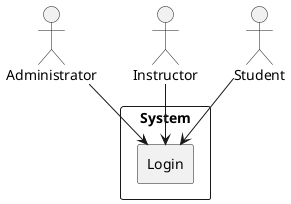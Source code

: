 @startuml Use Case Diagram
skinparam packageStyle rectangle

actor Administrator
actor Instructor
actor Student

rectangle System {

  agent Login

  Administrator --> Login
  Instructor --> Login
  Student --> Login

}

@enduml
